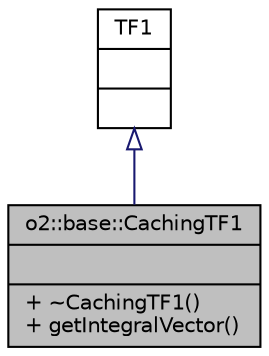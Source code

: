 digraph "o2::base::CachingTF1"
{
 // INTERACTIVE_SVG=YES
  bgcolor="transparent";
  edge [fontname="Helvetica",fontsize="10",labelfontname="Helvetica",labelfontsize="10"];
  node [fontname="Helvetica",fontsize="10",shape=record];
  Node1 [label="{o2::base::CachingTF1\n||+ ~CachingTF1()\l+ getIntegralVector()\l}",height=0.2,width=0.4,color="black", fillcolor="grey75", style="filled", fontcolor="black"];
  Node2 -> Node1 [dir="back",color="midnightblue",fontsize="10",style="solid",arrowtail="onormal",fontname="Helvetica"];
  Node2 [label="{TF1\n||}",height=0.2,width=0.4,color="black",URL="$d5/d1a/classTF1.html"];
}
